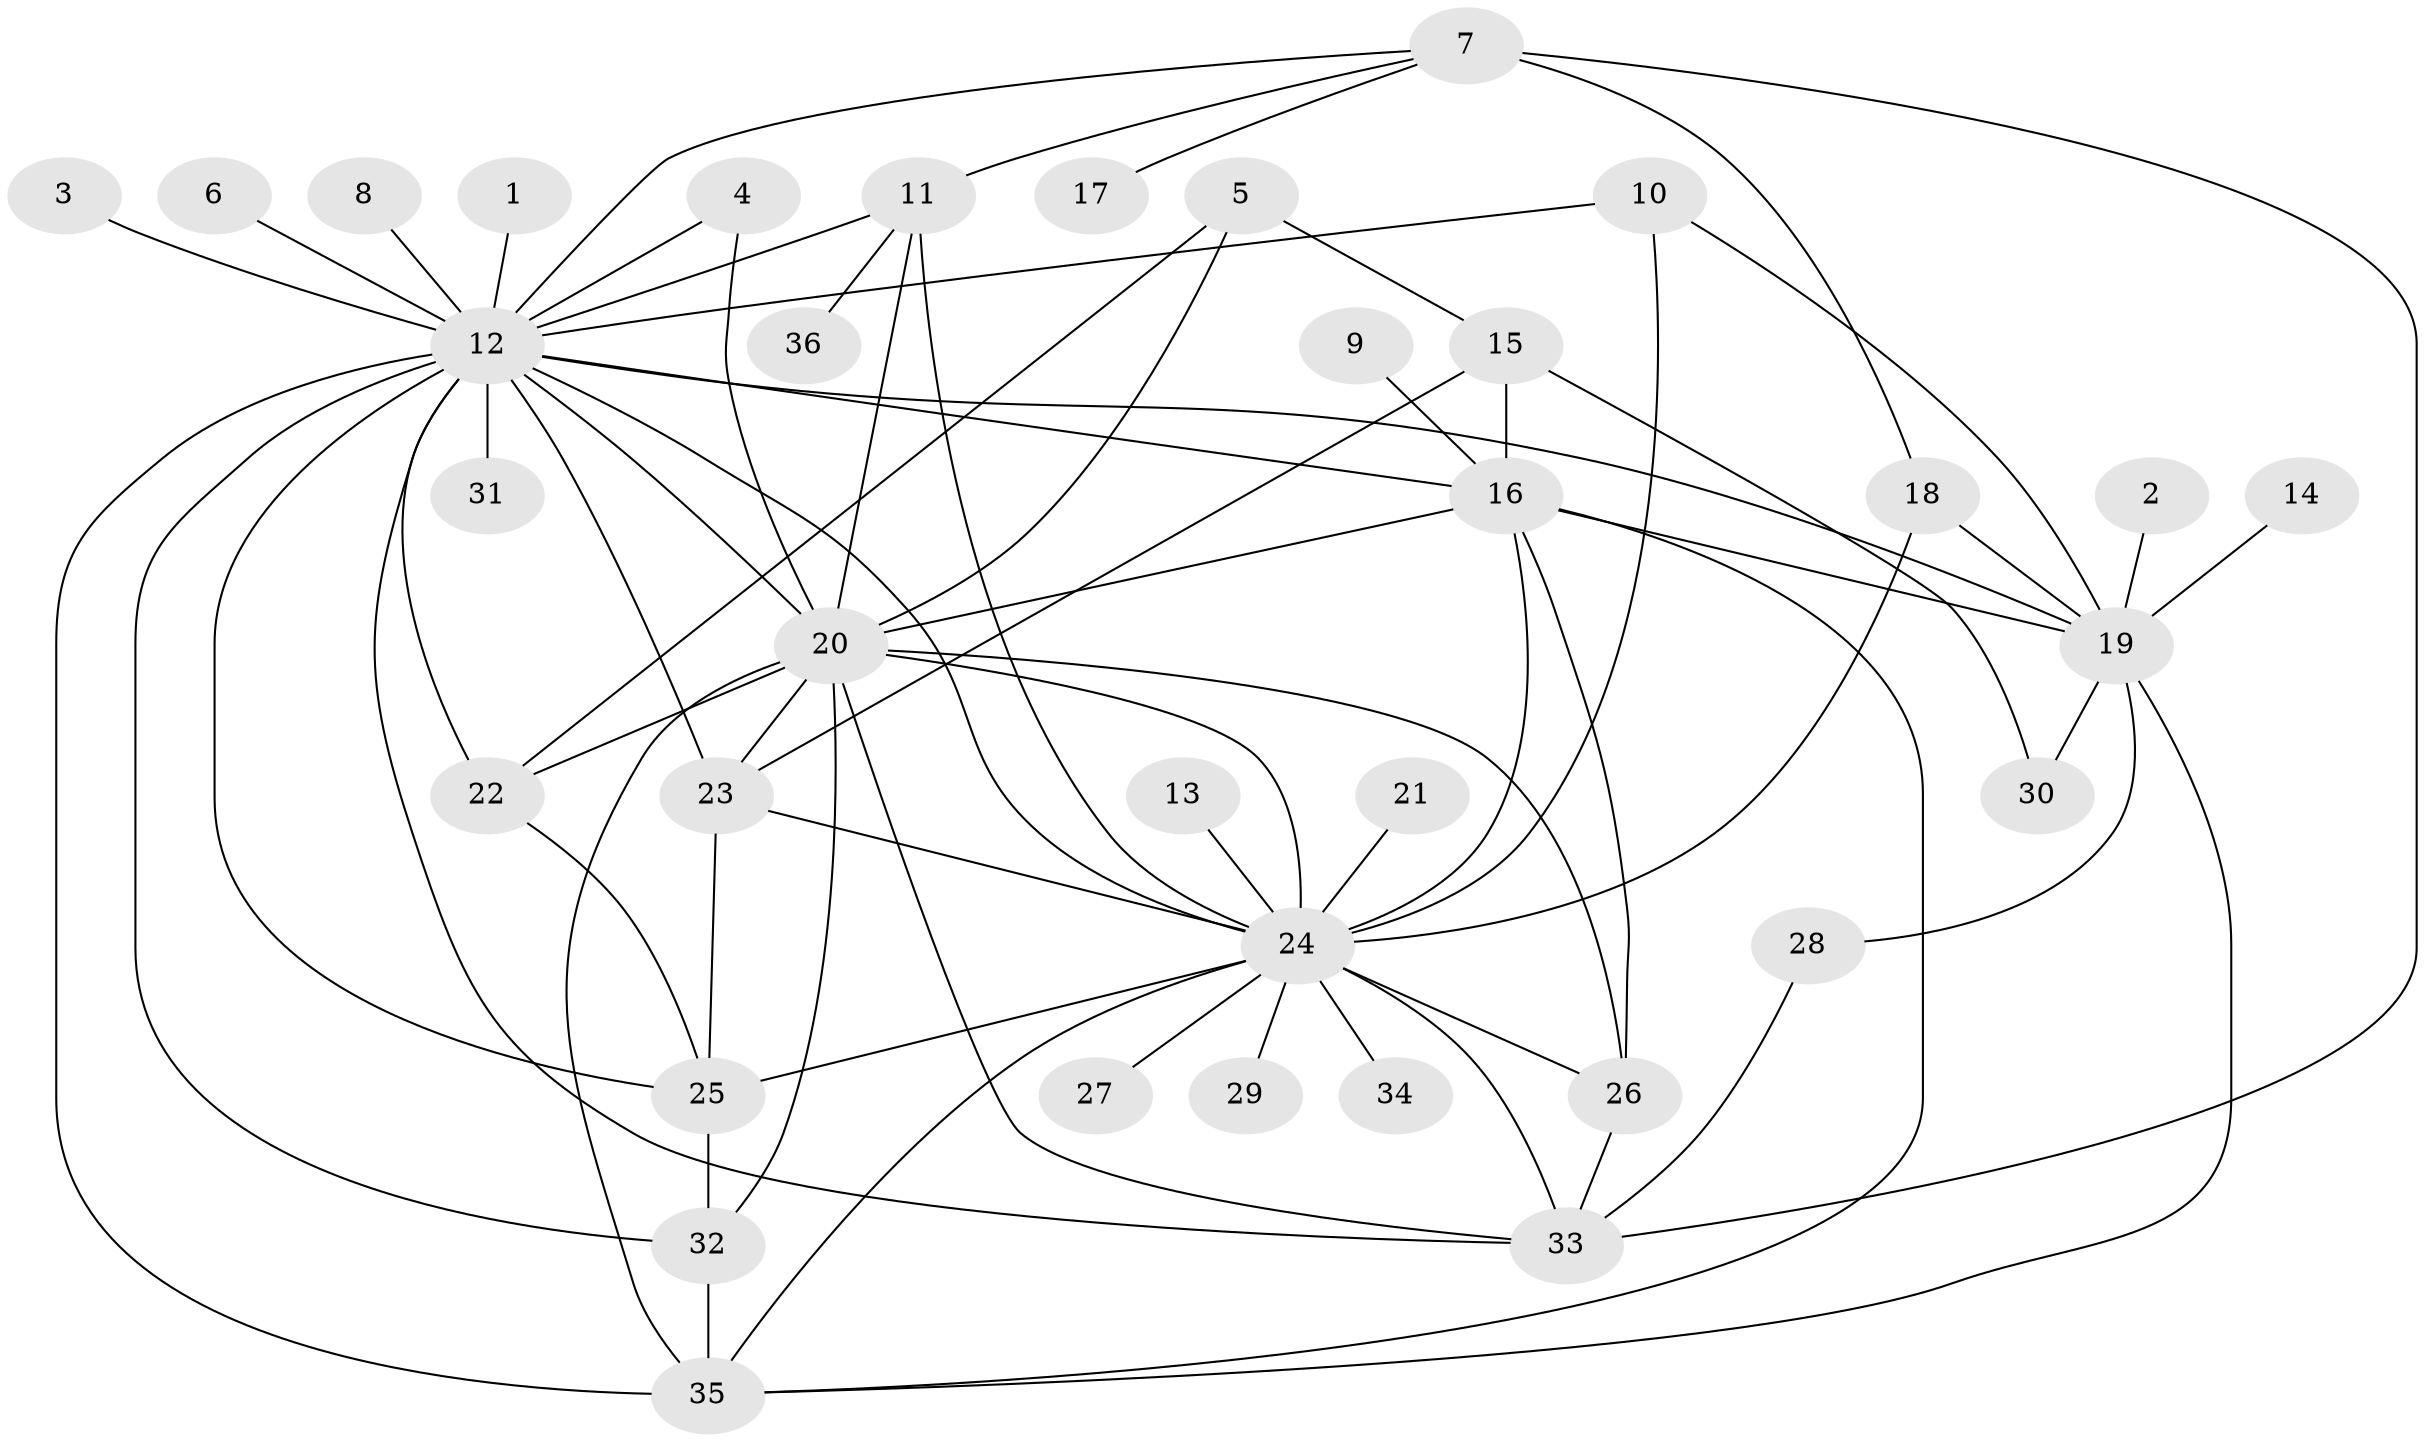 // original degree distribution, {19: 0.008403361344537815, 26: 0.008403361344537815, 28: 0.008403361344537815, 4: 0.06722689075630252, 6: 0.01680672268907563, 7: 0.01680672268907563, 9: 0.01680672268907563, 2: 0.226890756302521, 8: 0.01680672268907563, 3: 0.12605042016806722, 1: 0.46218487394957986, 13: 0.008403361344537815, 5: 0.01680672268907563}
// Generated by graph-tools (version 1.1) at 2025/36/03/04/25 23:36:45]
// undirected, 36 vertices, 71 edges
graph export_dot {
  node [color=gray90,style=filled];
  1;
  2;
  3;
  4;
  5;
  6;
  7;
  8;
  9;
  10;
  11;
  12;
  13;
  14;
  15;
  16;
  17;
  18;
  19;
  20;
  21;
  22;
  23;
  24;
  25;
  26;
  27;
  28;
  29;
  30;
  31;
  32;
  33;
  34;
  35;
  36;
  1 -- 12 [weight=1.0];
  2 -- 19 [weight=1.0];
  3 -- 12 [weight=1.0];
  4 -- 12 [weight=1.0];
  4 -- 20 [weight=1.0];
  5 -- 15 [weight=1.0];
  5 -- 20 [weight=1.0];
  5 -- 22 [weight=1.0];
  6 -- 12 [weight=1.0];
  7 -- 11 [weight=1.0];
  7 -- 12 [weight=1.0];
  7 -- 17 [weight=1.0];
  7 -- 18 [weight=1.0];
  7 -- 33 [weight=2.0];
  8 -- 12 [weight=1.0];
  9 -- 16 [weight=1.0];
  10 -- 12 [weight=1.0];
  10 -- 19 [weight=1.0];
  10 -- 24 [weight=1.0];
  11 -- 12 [weight=1.0];
  11 -- 20 [weight=1.0];
  11 -- 24 [weight=1.0];
  11 -- 36 [weight=1.0];
  12 -- 16 [weight=1.0];
  12 -- 19 [weight=1.0];
  12 -- 20 [weight=1.0];
  12 -- 22 [weight=1.0];
  12 -- 23 [weight=1.0];
  12 -- 24 [weight=1.0];
  12 -- 25 [weight=2.0];
  12 -- 31 [weight=1.0];
  12 -- 32 [weight=1.0];
  12 -- 33 [weight=2.0];
  12 -- 35 [weight=1.0];
  13 -- 24 [weight=1.0];
  14 -- 19 [weight=1.0];
  15 -- 16 [weight=1.0];
  15 -- 23 [weight=2.0];
  15 -- 30 [weight=1.0];
  16 -- 19 [weight=1.0];
  16 -- 20 [weight=1.0];
  16 -- 24 [weight=1.0];
  16 -- 26 [weight=1.0];
  16 -- 35 [weight=1.0];
  18 -- 19 [weight=1.0];
  18 -- 24 [weight=1.0];
  19 -- 28 [weight=1.0];
  19 -- 30 [weight=1.0];
  19 -- 35 [weight=1.0];
  20 -- 22 [weight=1.0];
  20 -- 23 [weight=1.0];
  20 -- 24 [weight=3.0];
  20 -- 26 [weight=1.0];
  20 -- 32 [weight=1.0];
  20 -- 33 [weight=1.0];
  20 -- 35 [weight=2.0];
  21 -- 24 [weight=1.0];
  22 -- 25 [weight=1.0];
  23 -- 24 [weight=1.0];
  23 -- 25 [weight=1.0];
  24 -- 25 [weight=2.0];
  24 -- 26 [weight=1.0];
  24 -- 27 [weight=1.0];
  24 -- 29 [weight=1.0];
  24 -- 33 [weight=1.0];
  24 -- 34 [weight=1.0];
  24 -- 35 [weight=1.0];
  25 -- 32 [weight=1.0];
  26 -- 33 [weight=1.0];
  28 -- 33 [weight=1.0];
  32 -- 35 [weight=1.0];
}
